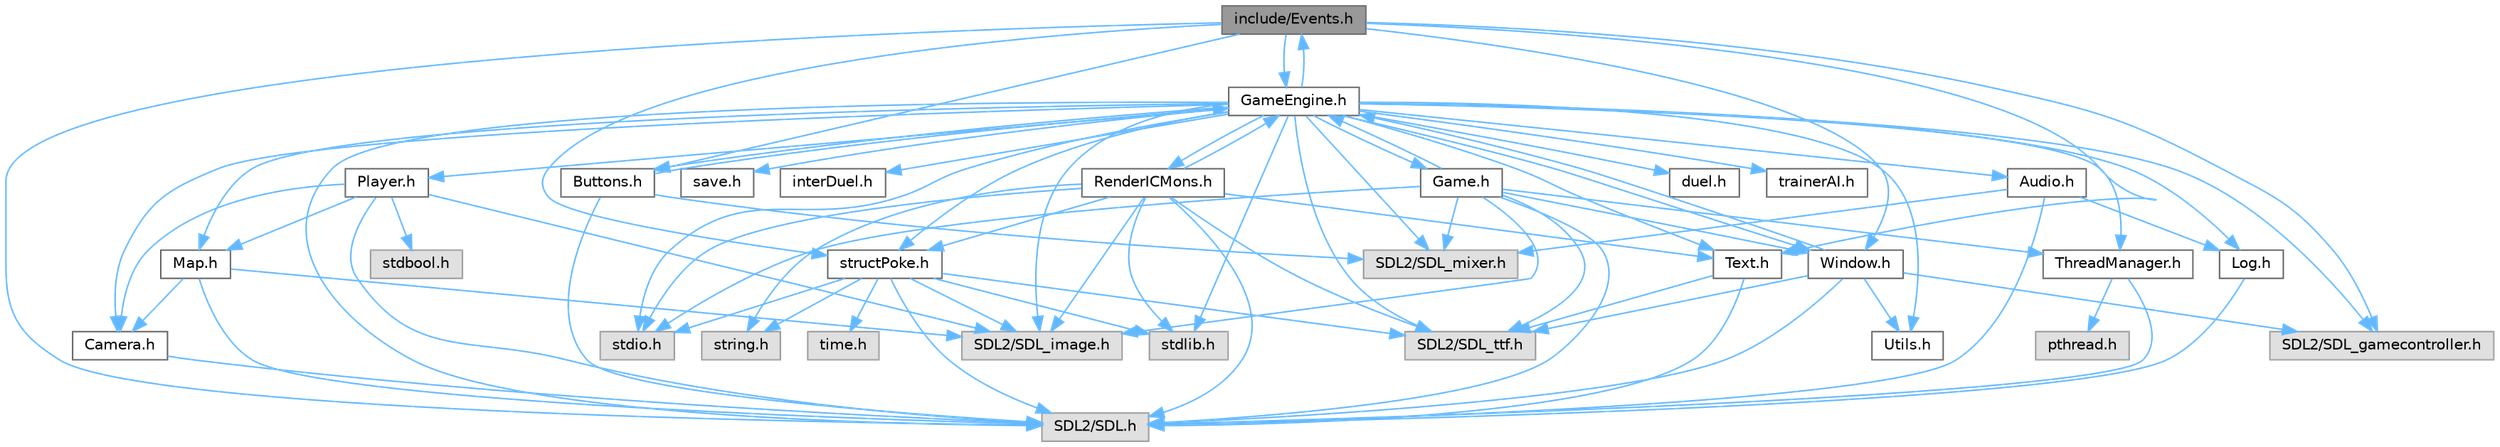 digraph "include/Events.h"
{
 // LATEX_PDF_SIZE
  bgcolor="transparent";
  edge [fontname=Helvetica,fontsize=10,labelfontname=Helvetica,labelfontsize=10];
  node [fontname=Helvetica,fontsize=10,shape=box,height=0.2,width=0.4];
  Node1 [id="Node000001",label="include/Events.h",height=0.2,width=0.4,color="gray40", fillcolor="grey60", style="filled", fontcolor="black",tooltip=" "];
  Node1 -> Node2 [id="edge1_Node000001_Node000002",color="steelblue1",style="solid",tooltip=" "];
  Node2 [id="Node000002",label="GameEngine.h",height=0.2,width=0.4,color="grey40", fillcolor="white", style="filled",URL="$d7/d1f/GameEngine_8h.html",tooltip=" "];
  Node2 -> Node3 [id="edge2_Node000002_Node000003",color="steelblue1",style="solid",tooltip=" "];
  Node3 [id="Node000003",label="SDL2/SDL.h",height=0.2,width=0.4,color="grey60", fillcolor="#E0E0E0", style="filled",tooltip=" "];
  Node2 -> Node4 [id="edge3_Node000002_Node000004",color="steelblue1",style="solid",tooltip=" "];
  Node4 [id="Node000004",label="SDL2/SDL_mixer.h",height=0.2,width=0.4,color="grey60", fillcolor="#E0E0E0", style="filled",tooltip=" "];
  Node2 -> Node5 [id="edge4_Node000002_Node000005",color="steelblue1",style="solid",tooltip=" "];
  Node5 [id="Node000005",label="SDL2/SDL_image.h",height=0.2,width=0.4,color="grey60", fillcolor="#E0E0E0", style="filled",tooltip=" "];
  Node2 -> Node6 [id="edge5_Node000002_Node000006",color="steelblue1",style="solid",tooltip=" "];
  Node6 [id="Node000006",label="SDL2/SDL_ttf.h",height=0.2,width=0.4,color="grey60", fillcolor="#E0E0E0", style="filled",tooltip=" "];
  Node2 -> Node7 [id="edge6_Node000002_Node000007",color="steelblue1",style="solid",tooltip=" "];
  Node7 [id="Node000007",label="SDL2/SDL_gamecontroller.h",height=0.2,width=0.4,color="grey60", fillcolor="#E0E0E0", style="filled",tooltip=" "];
  Node2 -> Node8 [id="edge7_Node000002_Node000008",color="steelblue1",style="solid",tooltip=" "];
  Node8 [id="Node000008",label="stdio.h",height=0.2,width=0.4,color="grey60", fillcolor="#E0E0E0", style="filled",tooltip=" "];
  Node2 -> Node9 [id="edge8_Node000002_Node000009",color="steelblue1",style="solid",tooltip=" "];
  Node9 [id="Node000009",label="stdlib.h",height=0.2,width=0.4,color="grey60", fillcolor="#E0E0E0", style="filled",tooltip=" "];
  Node2 -> Node10 [id="edge9_Node000002_Node000010",color="steelblue1",style="solid",tooltip=" "];
  Node10 [id="Node000010",label="Log.h",height=0.2,width=0.4,color="grey40", fillcolor="white", style="filled",URL="$d1/d45/Log_8h.html",tooltip=" "];
  Node10 -> Node3 [id="edge10_Node000010_Node000003",color="steelblue1",style="solid",tooltip=" "];
  Node2 -> Node11 [id="edge11_Node000002_Node000011",color="steelblue1",style="solid",tooltip=" "];
  Node11 [id="Node000011",label="Audio.h",height=0.2,width=0.4,color="grey40", fillcolor="white", style="filled",URL="$d8/daa/Audio_8h.html",tooltip=" "];
  Node11 -> Node10 [id="edge12_Node000011_Node000010",color="steelblue1",style="solid",tooltip=" "];
  Node11 -> Node4 [id="edge13_Node000011_Node000004",color="steelblue1",style="solid",tooltip=" "];
  Node11 -> Node3 [id="edge14_Node000011_Node000003",color="steelblue1",style="solid",tooltip=" "];
  Node2 -> Node12 [id="edge15_Node000002_Node000012",color="steelblue1",style="solid",tooltip=" "];
  Node12 [id="Node000012",label="Buttons.h",height=0.2,width=0.4,color="grey40", fillcolor="white", style="filled",URL="$d3/d70/Buttons_8h.html",tooltip=" "];
  Node12 -> Node3 [id="edge16_Node000012_Node000003",color="steelblue1",style="solid",tooltip=" "];
  Node12 -> Node4 [id="edge17_Node000012_Node000004",color="steelblue1",style="solid",tooltip=" "];
  Node12 -> Node2 [id="edge18_Node000012_Node000002",color="steelblue1",style="solid",tooltip=" "];
  Node2 -> Node13 [id="edge19_Node000002_Node000013",color="steelblue1",style="solid",tooltip=" "];
  Node13 [id="Node000013",label="structPoke.h",height=0.2,width=0.4,color="grey40", fillcolor="white", style="filled",URL="$da/d71/structPoke_8h.html",tooltip=" "];
  Node13 -> Node8 [id="edge20_Node000013_Node000008",color="steelblue1",style="solid",tooltip=" "];
  Node13 -> Node9 [id="edge21_Node000013_Node000009",color="steelblue1",style="solid",tooltip=" "];
  Node13 -> Node14 [id="edge22_Node000013_Node000014",color="steelblue1",style="solid",tooltip=" "];
  Node14 [id="Node000014",label="time.h",height=0.2,width=0.4,color="grey60", fillcolor="#E0E0E0", style="filled",tooltip=" "];
  Node13 -> Node15 [id="edge23_Node000013_Node000015",color="steelblue1",style="solid",tooltip=" "];
  Node15 [id="Node000015",label="string.h",height=0.2,width=0.4,color="grey60", fillcolor="#E0E0E0", style="filled",tooltip=" "];
  Node13 -> Node3 [id="edge24_Node000013_Node000003",color="steelblue1",style="solid",tooltip=" "];
  Node13 -> Node5 [id="edge25_Node000013_Node000005",color="steelblue1",style="solid",tooltip=" "];
  Node13 -> Node6 [id="edge26_Node000013_Node000006",color="steelblue1",style="solid",tooltip=" "];
  Node2 -> Node16 [id="edge27_Node000002_Node000016",color="steelblue1",style="solid",tooltip=" "];
  Node16 [id="Node000016",label="duel.h",height=0.2,width=0.4,color="grey40", fillcolor="white", style="filled",URL="$d6/d8e/duel_8h.html",tooltip=" "];
  Node2 -> Node17 [id="edge28_Node000002_Node000017",color="steelblue1",style="solid",tooltip=" "];
  Node17 [id="Node000017",label="trainerAI.h",height=0.2,width=0.4,color="grey40", fillcolor="white", style="filled",URL="$df/d27/trainerAI_8h.html",tooltip=" "];
  Node2 -> Node18 [id="edge29_Node000002_Node000018",color="steelblue1",style="solid",tooltip=" "];
  Node18 [id="Node000018",label="save.h",height=0.2,width=0.4,color="grey40", fillcolor="white", style="filled",URL="$d5/d5e/save_8h.html",tooltip="Save the player's data in a file."];
  Node2 -> Node19 [id="edge30_Node000002_Node000019",color="steelblue1",style="solid",tooltip=" "];
  Node19 [id="Node000019",label="interDuel.h",height=0.2,width=0.4,color="grey40", fillcolor="white", style="filled",URL="$da/d1d/interDuel_8h.html",tooltip=" "];
  Node2 -> Node20 [id="edge31_Node000002_Node000020",color="steelblue1",style="solid",tooltip=" "];
  Node20 [id="Node000020",label="Utils.h",height=0.2,width=0.4,color="grey40", fillcolor="white", style="filled",URL="$d9/ded/Utils_8h.html",tooltip=" "];
  Node2 -> Node21 [id="edge32_Node000002_Node000021",color="steelblue1",style="solid",tooltip=" "];
  Node21 [id="Node000021",label="Text.h",height=0.2,width=0.4,color="grey40", fillcolor="white", style="filled",URL="$d6/d35/Text_8h.html",tooltip=" "];
  Node21 -> Node3 [id="edge33_Node000021_Node000003",color="steelblue1",style="solid",tooltip=" "];
  Node21 -> Node6 [id="edge34_Node000021_Node000006",color="steelblue1",style="solid",tooltip=" "];
  Node2 -> Node22 [id="edge35_Node000002_Node000022",color="steelblue1",style="solid",tooltip=" "];
  Node22 [id="Node000022",label="Window.h",height=0.2,width=0.4,color="grey40", fillcolor="white", style="filled",URL="$d3/ded/Window_8h.html",tooltip=" "];
  Node22 -> Node3 [id="edge36_Node000022_Node000003",color="steelblue1",style="solid",tooltip=" "];
  Node22 -> Node6 [id="edge37_Node000022_Node000006",color="steelblue1",style="solid",tooltip=" "];
  Node22 -> Node7 [id="edge38_Node000022_Node000007",color="steelblue1",style="solid",tooltip=" "];
  Node22 -> Node2 [id="edge39_Node000022_Node000002",color="steelblue1",style="solid",tooltip=" "];
  Node22 -> Node20 [id="edge40_Node000022_Node000020",color="steelblue1",style="solid",tooltip=" "];
  Node2 -> Node23 [id="edge41_Node000002_Node000023",color="steelblue1",style="solid",tooltip=" "];
  Node23 [id="Node000023",label="Map.h",height=0.2,width=0.4,color="grey40", fillcolor="white", style="filled",URL="$df/d79/Map_8h.html",tooltip=" "];
  Node23 -> Node3 [id="edge42_Node000023_Node000003",color="steelblue1",style="solid",tooltip=" "];
  Node23 -> Node5 [id="edge43_Node000023_Node000005",color="steelblue1",style="solid",tooltip=" "];
  Node23 -> Node24 [id="edge44_Node000023_Node000024",color="steelblue1",style="solid",tooltip=" "];
  Node24 [id="Node000024",label="Camera.h",height=0.2,width=0.4,color="grey40", fillcolor="white", style="filled",URL="$dd/de4/Camera_8h.html",tooltip=" "];
  Node24 -> Node3 [id="edge45_Node000024_Node000003",color="steelblue1",style="solid",tooltip=" "];
  Node2 -> Node25 [id="edge46_Node000002_Node000025",color="steelblue1",style="solid",tooltip=" "];
  Node25 [id="Node000025",label="Player.h",height=0.2,width=0.4,color="grey40", fillcolor="white", style="filled",URL="$da/dbf/Player_8h.html",tooltip=" "];
  Node25 -> Node3 [id="edge47_Node000025_Node000003",color="steelblue1",style="solid",tooltip=" "];
  Node25 -> Node5 [id="edge48_Node000025_Node000005",color="steelblue1",style="solid",tooltip=" "];
  Node25 -> Node23 [id="edge49_Node000025_Node000023",color="steelblue1",style="solid",tooltip=" "];
  Node25 -> Node24 [id="edge50_Node000025_Node000024",color="steelblue1",style="solid",tooltip=" "];
  Node25 -> Node26 [id="edge51_Node000025_Node000026",color="steelblue1",style="solid",tooltip=" "];
  Node26 [id="Node000026",label="stdbool.h",height=0.2,width=0.4,color="grey60", fillcolor="#E0E0E0", style="filled",tooltip=" "];
  Node2 -> Node24 [id="edge52_Node000002_Node000024",color="steelblue1",style="solid",tooltip=" "];
  Node2 -> Node27 [id="edge53_Node000002_Node000027",color="steelblue1",style="solid",tooltip=" "];
  Node27 [id="Node000027",label="ThreadManager.h",height=0.2,width=0.4,color="grey40", fillcolor="white", style="filled",URL="$d0/daa/ThreadManager_8h.html",tooltip=" "];
  Node27 -> Node28 [id="edge54_Node000027_Node000028",color="steelblue1",style="solid",tooltip=" "];
  Node28 [id="Node000028",label="pthread.h",height=0.2,width=0.4,color="grey60", fillcolor="#E0E0E0", style="filled",tooltip=" "];
  Node27 -> Node3 [id="edge55_Node000027_Node000003",color="steelblue1",style="solid",tooltip=" "];
  Node2 -> Node29 [id="edge56_Node000002_Node000029",color="steelblue1",style="solid",tooltip=" "];
  Node29 [id="Node000029",label="Game.h",height=0.2,width=0.4,color="grey40", fillcolor="white", style="filled",URL="$d3/d5f/Game_8h.html",tooltip=" "];
  Node29 -> Node3 [id="edge57_Node000029_Node000003",color="steelblue1",style="solid",tooltip=" "];
  Node29 -> Node4 [id="edge58_Node000029_Node000004",color="steelblue1",style="solid",tooltip=" "];
  Node29 -> Node5 [id="edge59_Node000029_Node000005",color="steelblue1",style="solid",tooltip=" "];
  Node29 -> Node6 [id="edge60_Node000029_Node000006",color="steelblue1",style="solid",tooltip=" "];
  Node29 -> Node8 [id="edge61_Node000029_Node000008",color="steelblue1",style="solid",tooltip=" "];
  Node29 -> Node22 [id="edge62_Node000029_Node000022",color="steelblue1",style="solid",tooltip=" "];
  Node29 -> Node2 [id="edge63_Node000029_Node000002",color="steelblue1",style="solid",tooltip=" "];
  Node29 -> Node27 [id="edge64_Node000029_Node000027",color="steelblue1",style="solid",tooltip=" "];
  Node2 -> Node1 [id="edge65_Node000002_Node000001",color="steelblue1",style="solid",tooltip=" "];
  Node2 -> Node30 [id="edge66_Node000002_Node000030",color="steelblue1",style="solid",tooltip=" "];
  Node30 [id="Node000030",label="RenderICMons.h",height=0.2,width=0.4,color="grey40", fillcolor="white", style="filled",URL="$d2/d98/RenderICMons_8h.html",tooltip=" "];
  Node30 -> Node3 [id="edge67_Node000030_Node000003",color="steelblue1",style="solid",tooltip=" "];
  Node30 -> Node5 [id="edge68_Node000030_Node000005",color="steelblue1",style="solid",tooltip=" "];
  Node30 -> Node6 [id="edge69_Node000030_Node000006",color="steelblue1",style="solid",tooltip=" "];
  Node30 -> Node8 [id="edge70_Node000030_Node000008",color="steelblue1",style="solid",tooltip=" "];
  Node30 -> Node9 [id="edge71_Node000030_Node000009",color="steelblue1",style="solid",tooltip=" "];
  Node30 -> Node15 [id="edge72_Node000030_Node000015",color="steelblue1",style="solid",tooltip=" "];
  Node30 -> Node2 [id="edge73_Node000030_Node000002",color="steelblue1",style="solid",tooltip=" "];
  Node30 -> Node21 [id="edge74_Node000030_Node000021",color="steelblue1",style="solid",tooltip=" "];
  Node30 -> Node13 [id="edge75_Node000030_Node000013",color="steelblue1",style="solid",tooltip=" "];
  Node1 -> Node22 [id="edge76_Node000001_Node000022",color="steelblue1",style="solid",tooltip=" "];
  Node1 -> Node12 [id="edge77_Node000001_Node000012",color="steelblue1",style="solid",tooltip=" "];
  Node1 -> Node21 [id="edge78_Node000001_Node000021",color="steelblue1",style="solid",tooltip=" "];
  Node1 -> Node13 [id="edge79_Node000001_Node000013",color="steelblue1",style="solid",tooltip=" "];
  Node1 -> Node3 [id="edge80_Node000001_Node000003",color="steelblue1",style="solid",tooltip=" "];
  Node1 -> Node7 [id="edge81_Node000001_Node000007",color="steelblue1",style="solid",tooltip=" "];
}
